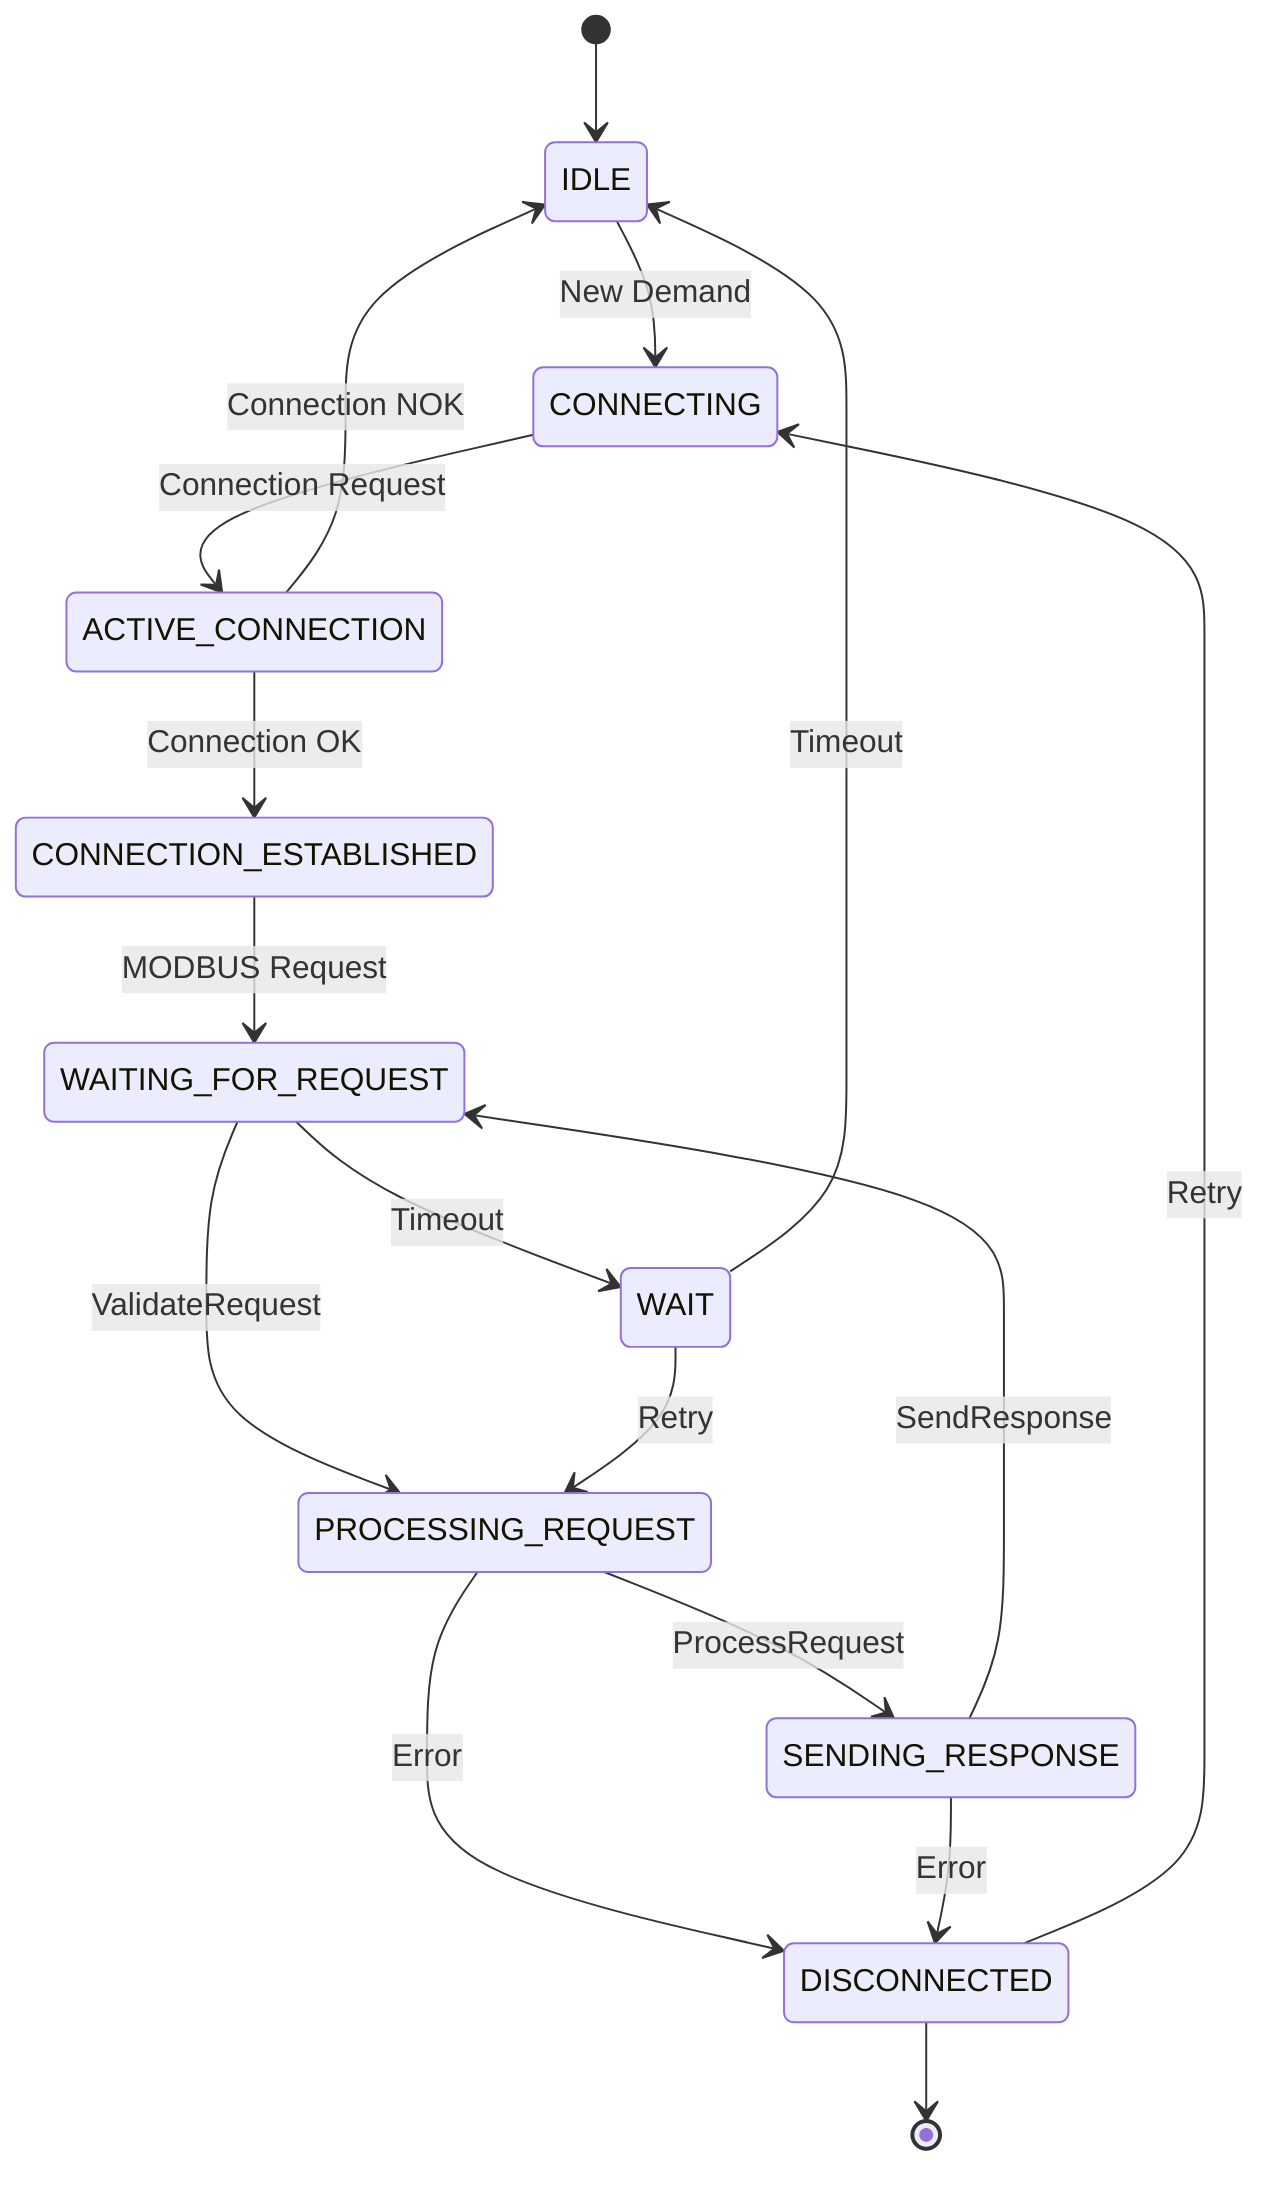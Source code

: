 stateDiagram-v2
    [*] --> IDLE
    IDLE --> CONNECTING : New Demand
    CONNECTING --> ACTIVE_CONNECTION : Connection Request
    ACTIVE_CONNECTION --> CONNECTION_ESTABLISHED : Connection OK
    ACTIVE_CONNECTION --> IDLE : Connection NOK
    CONNECTION_ESTABLISHED --> WAITING_FOR_REQUEST : MODBUS Request
    WAITING_FOR_REQUEST --> PROCESSING_REQUEST : ValidateRequest
    PROCESSING_REQUEST --> SENDING_RESPONSE : ProcessRequest
    SENDING_RESPONSE --> WAITING_FOR_REQUEST : SendResponse
    WAITING_FOR_REQUEST --> WAIT : Timeout
    WAIT --> PROCESSING_REQUEST : Retry
    WAIT --> IDLE : Timeout
    PROCESSING_REQUEST --> DISCONNECTED : Error
    SENDING_RESPONSE --> DISCONNECTED : Error
    DISCONNECTED --> CONNECTING : Retry
    DISCONNECTED --> [*]